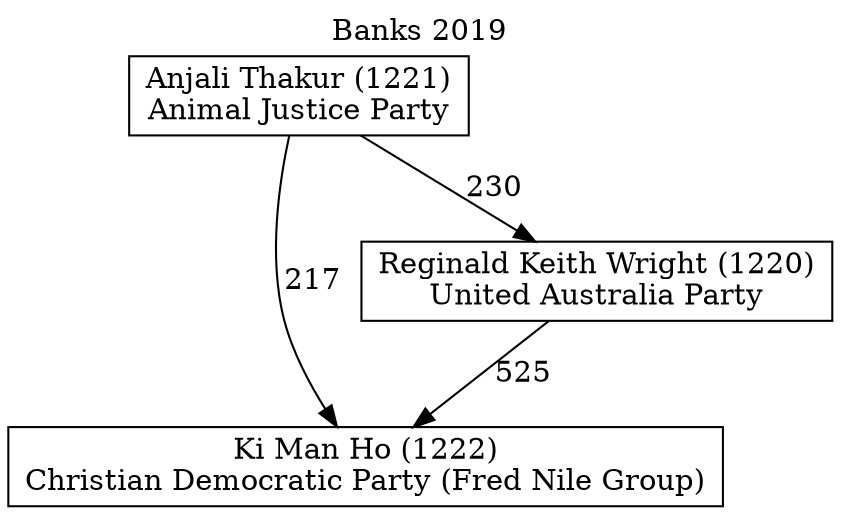 // House preference flow
digraph "Ki Man Ho (1222)_Banks_2019" {
	graph [label="Banks 2019" labelloc=t mclimit=10]
	node [shape=box]
	"Ki Man Ho (1222)" [label="Ki Man Ho (1222)
Christian Democratic Party (Fred Nile Group)"]
	"Reginald Keith Wright (1220)" [label="Reginald Keith Wright (1220)
United Australia Party"]
	"Anjali Thakur (1221)" [label="Anjali Thakur (1221)
Animal Justice Party"]
	"Reginald Keith Wright (1220)" -> "Ki Man Ho (1222)" [label=525]
	"Anjali Thakur (1221)" -> "Reginald Keith Wright (1220)" [label=230]
	"Anjali Thakur (1221)" -> "Ki Man Ho (1222)" [label=217]
}
